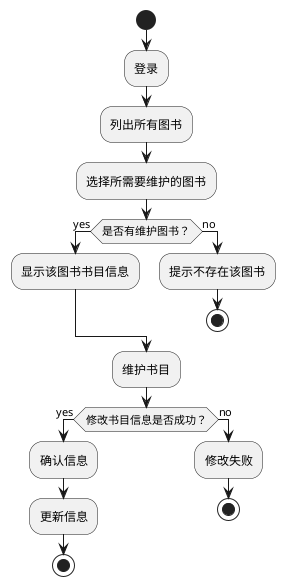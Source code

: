 @startuml
start
    :登录;
    :列出所有图书;
    :选择所需要维护的图书;
if(是否有维护图书？) then (yes)
    :显示该图书书目信息;
else (no)
    :提示不存在该图书;
stop
endif
    :维护书目;
if(修改书目信息是否成功？) then (yes)
    :确认信息;
    :更新信息;
    stop
else (no)
    :修改失败;
    stop
@enduml